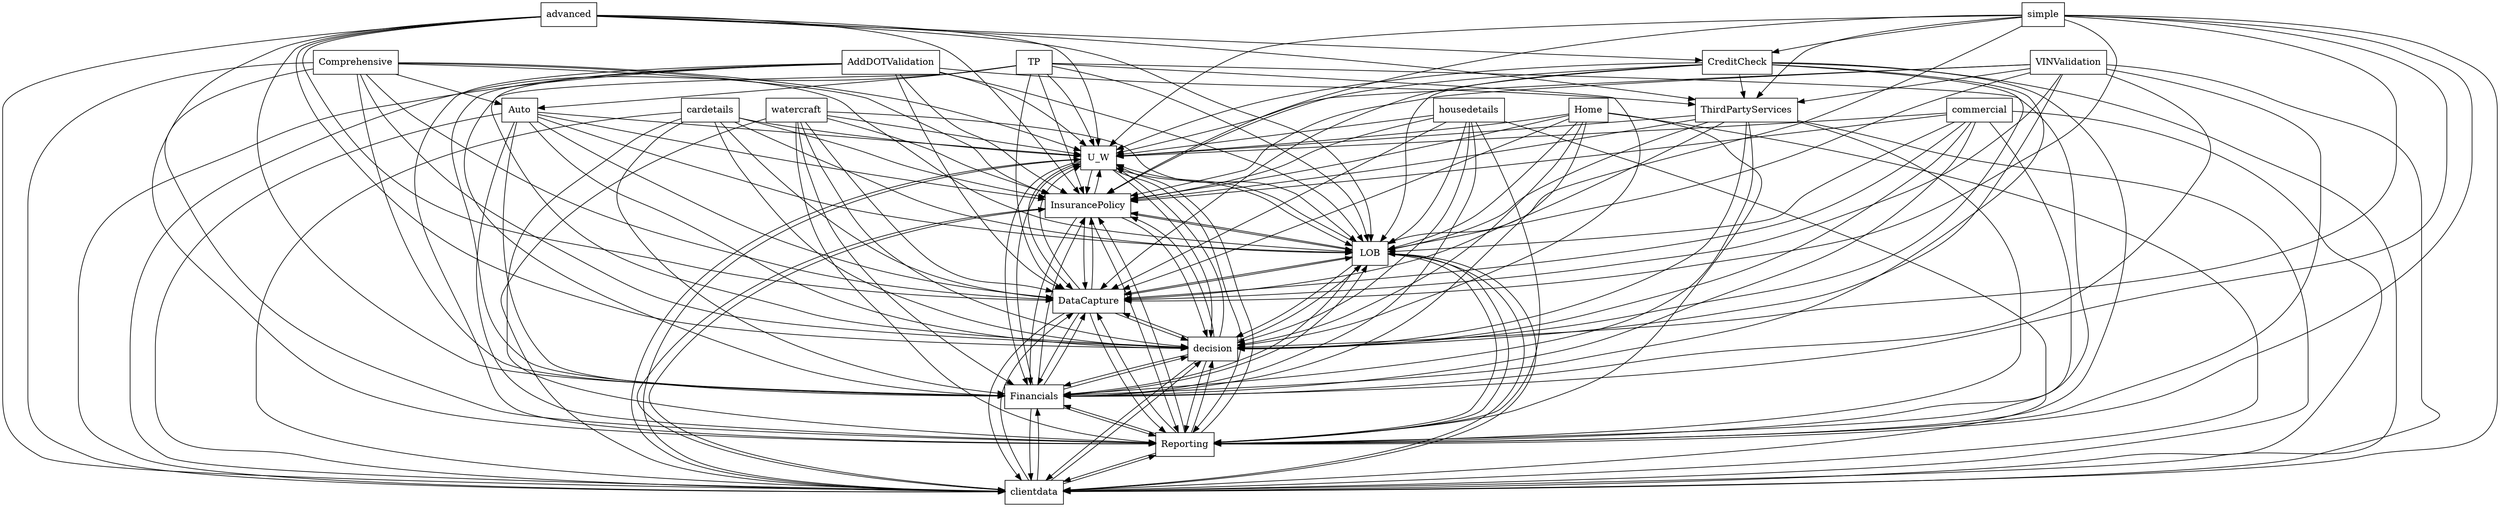 digraph{
graph [rankdir=TB];
node [shape=box];
edge [arrowhead=normal];
0[label="Home",]
1[label="ThirdPartyServices",]
2[label="U_W",]
3[label="InsurancePolicy",]
4[label="simple",]
5[label="clientdata",]
6[label="Comprehensive",]
7[label="CreditCheck",]
8[label="Reporting",]
9[label="Financials",]
10[label="housedetails",]
11[label="decision",]
12[label="TP",]
13[label="DataCapture",]
14[label="LOB",]
15[label="watercraft",]
16[label="Auto",]
17[label="advanced",]
18[label="cardetails",]
19[label="VINValidation",]
20[label="commercial",]
21[label="AddDOTValidation",]
0->2[label="",]
0->3[label="",]
0->5[label="",]
0->8[label="",]
0->9[label="",]
0->11[label="",]
0->13[label="",]
0->14[label="",]
1->2[label="",]
1->3[label="",]
1->5[label="",]
1->8[label="",]
1->9[label="",]
1->11[label="",]
1->13[label="",]
1->14[label="",]
2->3[label="",]
2->5[label="",]
2->8[label="",]
2->9[label="",]
2->11[label="",]
2->13[label="",]
2->14[label="",]
3->2[label="",]
3->5[label="",]
3->8[label="",]
3->9[label="",]
3->11[label="",]
3->13[label="",]
3->14[label="",]
4->1[label="",]
4->2[label="",]
4->3[label="",]
4->5[label="",]
4->7[label="",]
4->8[label="",]
4->9[label="",]
4->11[label="",]
4->13[label="",]
4->14[label="",]
5->2[label="",]
5->3[label="",]
5->8[label="",]
5->9[label="",]
5->11[label="",]
5->13[label="",]
5->14[label="",]
6->2[label="",]
6->3[label="",]
6->5[label="",]
6->8[label="",]
6->9[label="",]
6->11[label="",]
6->13[label="",]
6->14[label="",]
6->16[label="",]
7->1[label="",]
7->2[label="",]
7->3[label="",]
7->5[label="",]
7->8[label="",]
7->9[label="",]
7->11[label="",]
7->13[label="",]
7->14[label="",]
8->2[label="",]
8->3[label="",]
8->5[label="",]
8->9[label="",]
8->11[label="",]
8->13[label="",]
8->14[label="",]
9->2[label="",]
9->3[label="",]
9->5[label="",]
9->8[label="",]
9->11[label="",]
9->13[label="",]
9->14[label="",]
10->2[label="",]
10->3[label="",]
10->5[label="",]
10->8[label="",]
10->9[label="",]
10->11[label="",]
10->13[label="",]
10->14[label="",]
11->2[label="",]
11->3[label="",]
11->5[label="",]
11->8[label="",]
11->9[label="",]
11->13[label="",]
11->14[label="",]
12->2[label="",]
12->3[label="",]
12->5[label="",]
12->8[label="",]
12->9[label="",]
12->11[label="",]
12->13[label="",]
12->14[label="",]
12->16[label="",]
13->2[label="",]
13->3[label="",]
13->5[label="",]
13->8[label="",]
13->9[label="",]
13->11[label="",]
13->14[label="",]
14->2[label="",]
14->3[label="",]
14->5[label="",]
14->8[label="",]
14->9[label="",]
14->11[label="",]
14->13[label="",]
15->2[label="",]
15->3[label="",]
15->5[label="",]
15->8[label="",]
15->9[label="",]
15->11[label="",]
15->13[label="",]
15->14[label="",]
16->2[label="",]
16->3[label="",]
16->5[label="",]
16->8[label="",]
16->9[label="",]
16->11[label="",]
16->13[label="",]
16->14[label="",]
17->1[label="",]
17->2[label="",]
17->3[label="",]
17->5[label="",]
17->7[label="",]
17->8[label="",]
17->9[label="",]
17->11[label="",]
17->13[label="",]
17->14[label="",]
18->2[label="",]
18->3[label="",]
18->5[label="",]
18->8[label="",]
18->9[label="",]
18->11[label="",]
18->13[label="",]
18->14[label="",]
19->1[label="",]
19->2[label="",]
19->3[label="",]
19->5[label="",]
19->8[label="",]
19->9[label="",]
19->11[label="",]
19->13[label="",]
19->14[label="",]
20->2[label="",]
20->3[label="",]
20->5[label="",]
20->8[label="",]
20->9[label="",]
20->11[label="",]
20->13[label="",]
20->14[label="",]
21->1[label="",]
21->2[label="",]
21->3[label="",]
21->5[label="",]
21->8[label="",]
21->9[label="",]
21->11[label="",]
21->13[label="",]
21->14[label="",]
}

